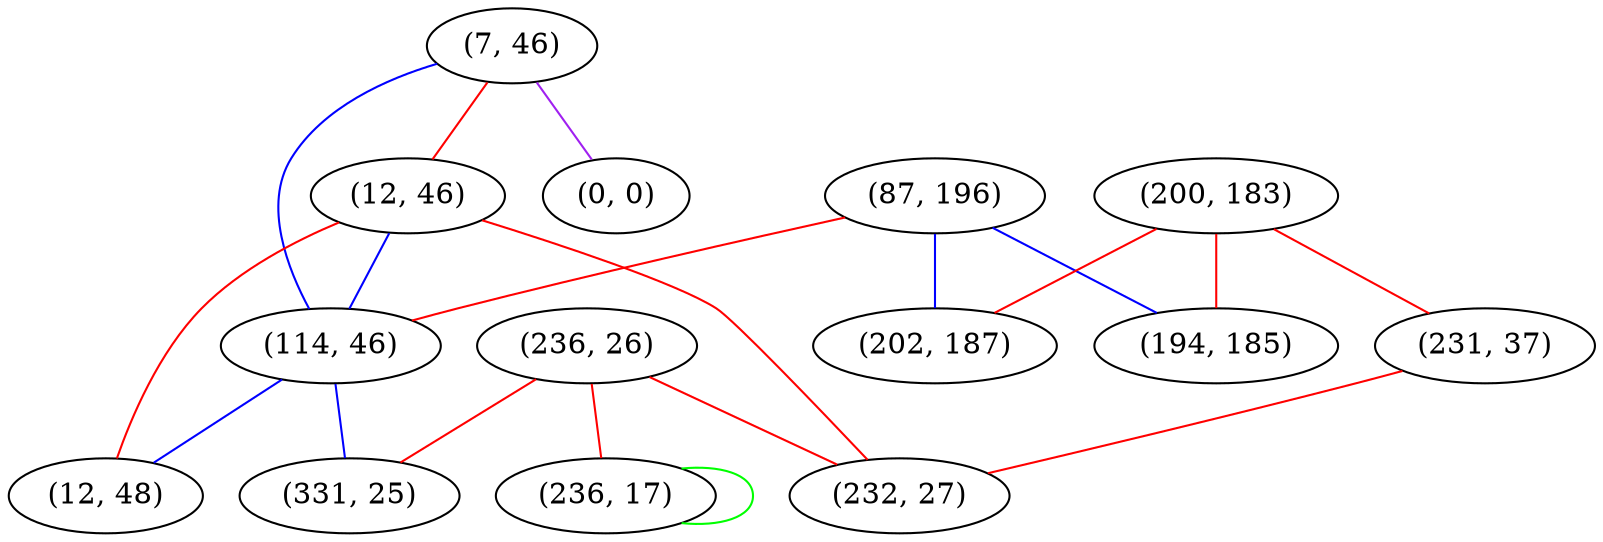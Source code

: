 graph "" {
"(87, 196)";
"(7, 46)";
"(0, 0)";
"(12, 46)";
"(200, 183)";
"(236, 26)";
"(114, 46)";
"(231, 37)";
"(202, 187)";
"(194, 185)";
"(12, 48)";
"(236, 17)";
"(232, 27)";
"(331, 25)";
"(87, 196)" -- "(114, 46)"  [color=red, key=0, weight=1];
"(87, 196)" -- "(202, 187)"  [color=blue, key=0, weight=3];
"(87, 196)" -- "(194, 185)"  [color=blue, key=0, weight=3];
"(7, 46)" -- "(0, 0)"  [color=purple, key=0, weight=4];
"(7, 46)" -- "(12, 46)"  [color=red, key=0, weight=1];
"(7, 46)" -- "(114, 46)"  [color=blue, key=0, weight=3];
"(12, 46)" -- "(114, 46)"  [color=blue, key=0, weight=3];
"(12, 46)" -- "(232, 27)"  [color=red, key=0, weight=1];
"(12, 46)" -- "(12, 48)"  [color=red, key=0, weight=1];
"(200, 183)" -- "(231, 37)"  [color=red, key=0, weight=1];
"(200, 183)" -- "(202, 187)"  [color=red, key=0, weight=1];
"(200, 183)" -- "(194, 185)"  [color=red, key=0, weight=1];
"(236, 26)" -- "(232, 27)"  [color=red, key=0, weight=1];
"(236, 26)" -- "(331, 25)"  [color=red, key=0, weight=1];
"(236, 26)" -- "(236, 17)"  [color=red, key=0, weight=1];
"(114, 46)" -- "(331, 25)"  [color=blue, key=0, weight=3];
"(114, 46)" -- "(12, 48)"  [color=blue, key=0, weight=3];
"(231, 37)" -- "(232, 27)"  [color=red, key=0, weight=1];
"(236, 17)" -- "(236, 17)"  [color=green, key=0, weight=2];
}
